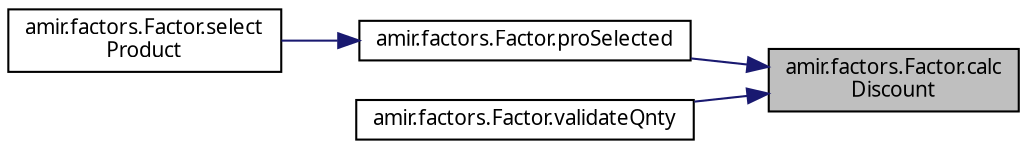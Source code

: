 digraph "amir.factors.Factor.calcDiscount"
{
 // LATEX_PDF_SIZE
  edge [fontname="FreeSans.ttf",fontsize="10",labelfontname="FreeSans.ttf",labelfontsize="10"];
  node [fontname="FreeSans.ttf",fontsize="10",shape=record];
  rankdir="RL";
  Node1 [label="amir.factors.Factor.calc\lDiscount",height=0.2,width=0.4,color="black", fillcolor="grey75", style="filled", fontcolor="black",tooltip=" "];
  Node1 -> Node2 [dir="back",color="midnightblue",fontsize="10",style="solid",fontname="FreeSans.ttf"];
  Node2 [label="amir.factors.Factor.proSelected",height=0.2,width=0.4,color="black", fillcolor="white", style="filled",URL="$classamir_1_1factors_1_1_factor.html#afa03feecc5e0e4a66f6bf8ede2dccae9",tooltip=" "];
  Node2 -> Node3 [dir="back",color="midnightblue",fontsize="10",style="solid",fontname="FreeSans.ttf"];
  Node3 [label="amir.factors.Factor.select\lProduct",height=0.2,width=0.4,color="black", fillcolor="white", style="filled",URL="$classamir_1_1factors_1_1_factor.html#aed4d4cc5e0313c4bd737bb663da2a445",tooltip=" "];
  Node1 -> Node4 [dir="back",color="midnightblue",fontsize="10",style="solid",fontname="FreeSans.ttf"];
  Node4 [label="amir.factors.Factor.validateQnty",height=0.2,width=0.4,color="black", fillcolor="white", style="filled",URL="$classamir_1_1factors_1_1_factor.html#a24a62a470e1a5a83857ac42a7f7b97d1",tooltip=" "];
}
